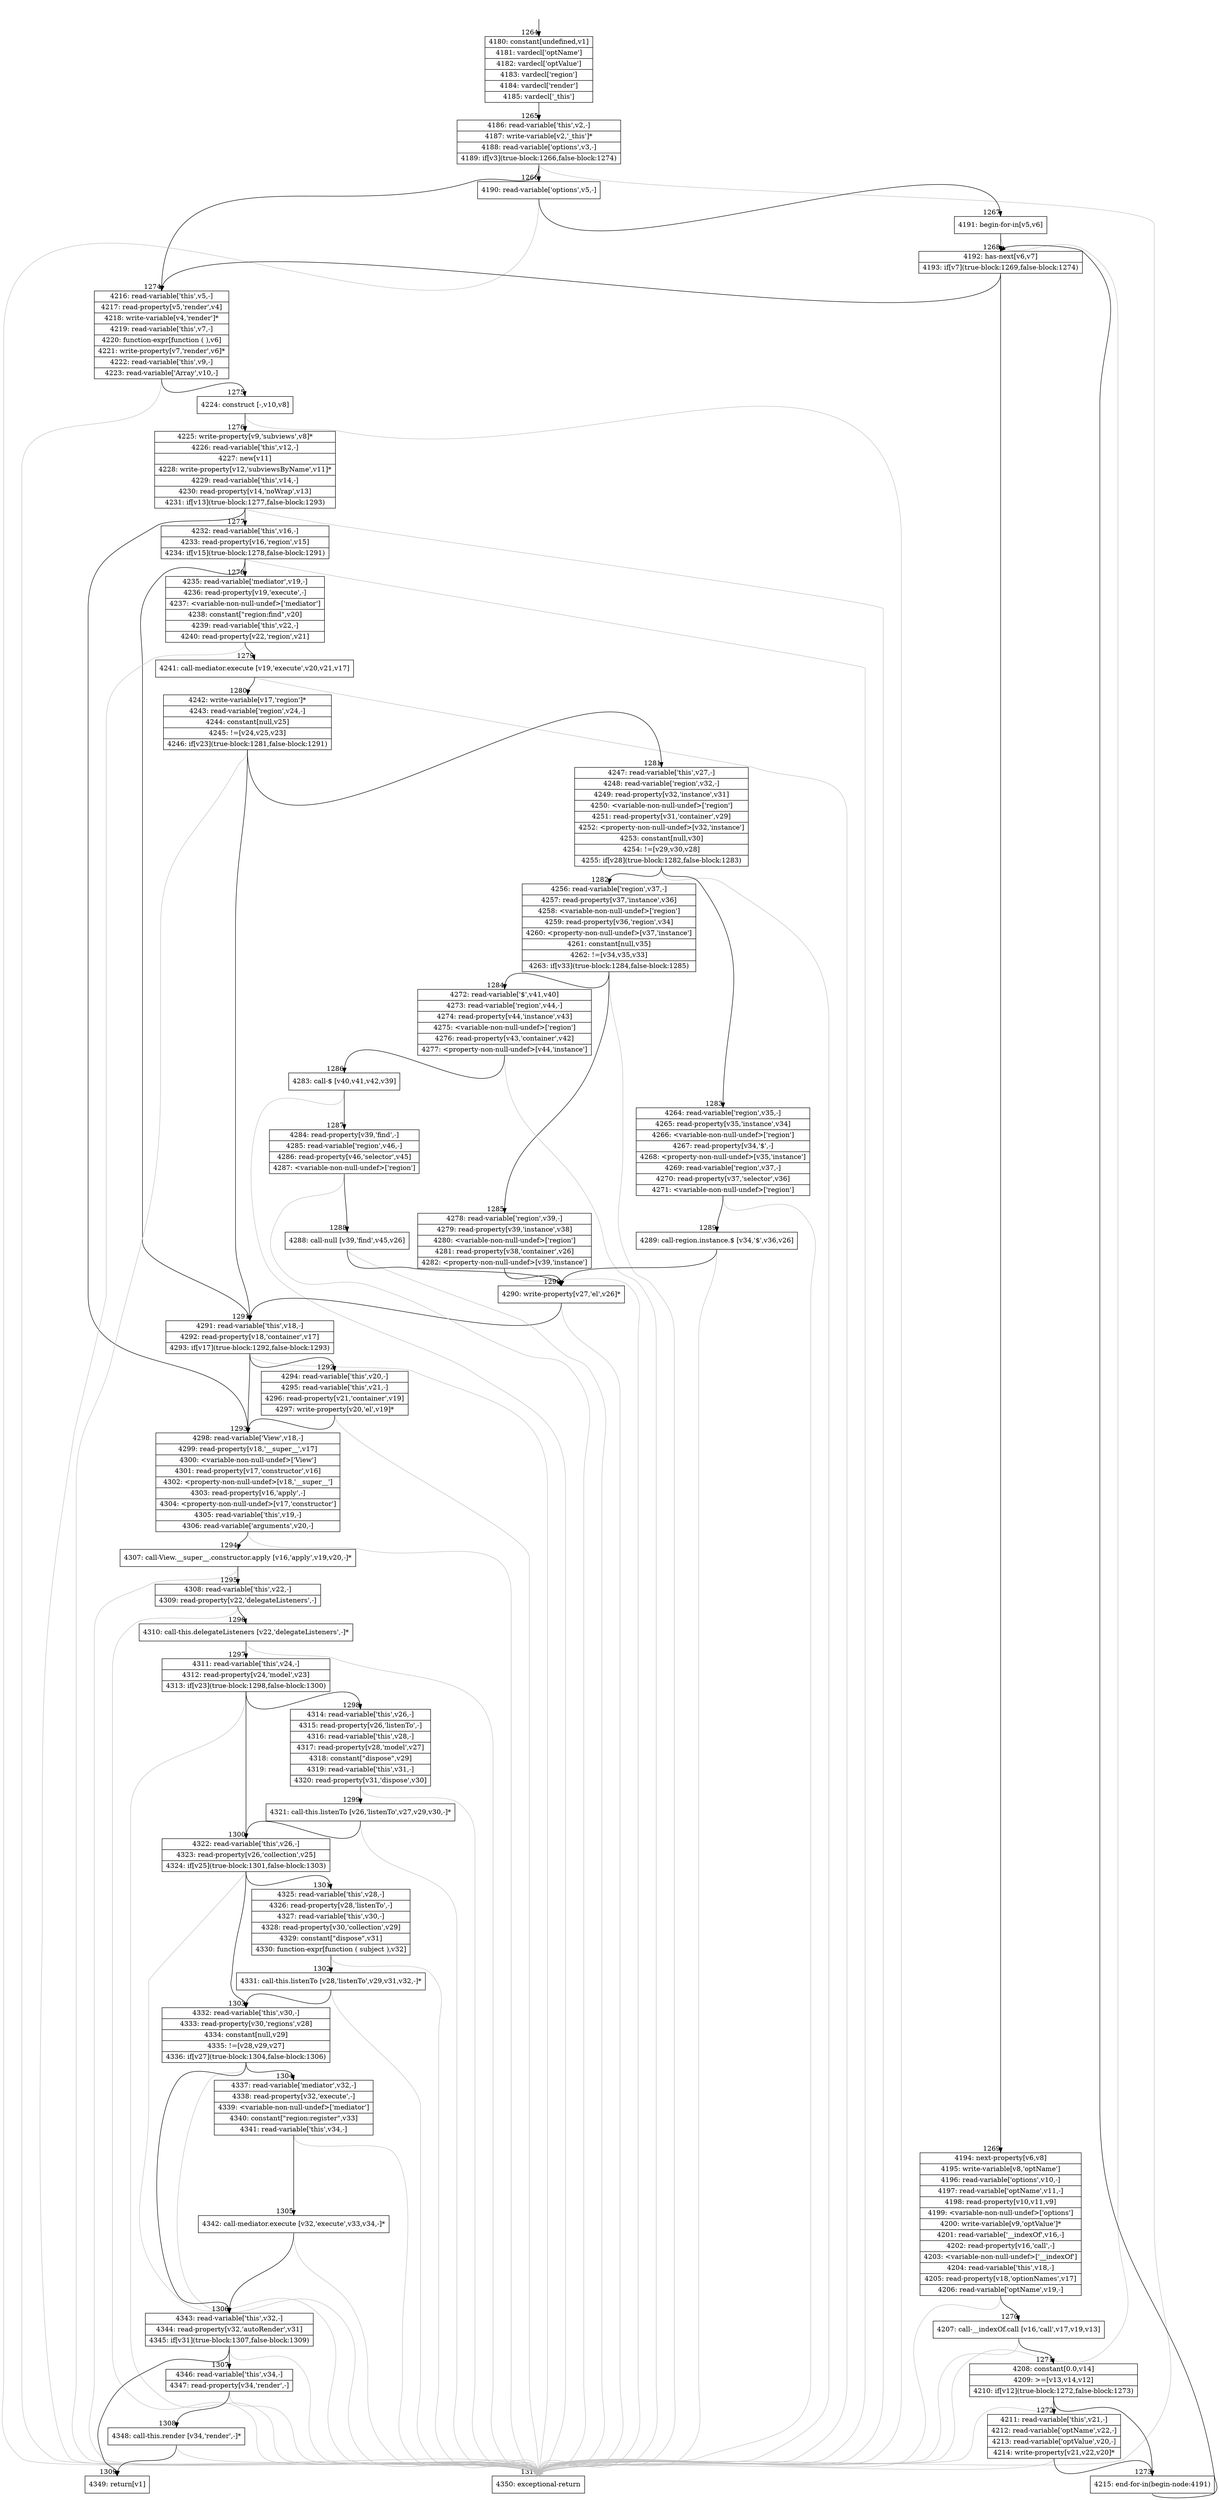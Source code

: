 digraph {
rankdir="TD"
BB_entry113[shape=none,label=""];
BB_entry113 -> BB1264 [tailport=s, headport=n, headlabel="    1264"]
BB1264 [shape=record label="{4180: constant[undefined,v1]|4181: vardecl['optName']|4182: vardecl['optValue']|4183: vardecl['region']|4184: vardecl['render']|4185: vardecl['_this']}" ] 
BB1264 -> BB1265 [tailport=s, headport=n, headlabel="      1265"]
BB1265 [shape=record label="{4186: read-variable['this',v2,-]|4187: write-variable[v2,'_this']*|4188: read-variable['options',v3,-]|4189: if[v3](true-block:1266,false-block:1274)}" ] 
BB1265 -> BB1266 [tailport=s, headport=n, headlabel="      1266"]
BB1265 -> BB1274 [tailport=s, headport=n, headlabel="      1274"]
BB1265 -> BB1310 [tailport=s, headport=n, color=gray, headlabel="      1310"]
BB1266 [shape=record label="{4190: read-variable['options',v5,-]}" ] 
BB1266 -> BB1267 [tailport=s, headport=n, headlabel="      1267"]
BB1266 -> BB1310 [tailport=s, headport=n, color=gray]
BB1267 [shape=record label="{4191: begin-for-in[v5,v6]}" ] 
BB1267 -> BB1268 [tailport=s, headport=n, headlabel="      1268"]
BB1267 -> BB1310 [tailport=s, headport=n, color=gray]
BB1268 [shape=record label="{4192: has-next[v6,v7]|4193: if[v7](true-block:1269,false-block:1274)}" ] 
BB1268 -> BB1269 [tailport=s, headport=n, headlabel="      1269"]
BB1268 -> BB1274 [tailport=s, headport=n]
BB1269 [shape=record label="{4194: next-property[v6,v8]|4195: write-variable[v8,'optName']|4196: read-variable['options',v10,-]|4197: read-variable['optName',v11,-]|4198: read-property[v10,v11,v9]|4199: \<variable-non-null-undef\>['options']|4200: write-variable[v9,'optValue']*|4201: read-variable['__indexOf',v16,-]|4202: read-property[v16,'call',-]|4203: \<variable-non-null-undef\>['__indexOf']|4204: read-variable['this',v18,-]|4205: read-property[v18,'optionNames',v17]|4206: read-variable['optName',v19,-]}" ] 
BB1269 -> BB1270 [tailport=s, headport=n, headlabel="      1270"]
BB1269 -> BB1310 [tailport=s, headport=n, color=gray]
BB1270 [shape=record label="{4207: call-__indexOf.call [v16,'call',v17,v19,v13]}" ] 
BB1270 -> BB1271 [tailport=s, headport=n, headlabel="      1271"]
BB1270 -> BB1310 [tailport=s, headport=n, color=gray]
BB1271 [shape=record label="{4208: constant[0.0,v14]|4209: \>=[v13,v14,v12]|4210: if[v12](true-block:1272,false-block:1273)}" ] 
BB1271 -> BB1272 [tailport=s, headport=n, headlabel="      1272"]
BB1271 -> BB1273 [tailport=s, headport=n, headlabel="      1273"]
BB1271 -> BB1310 [tailport=s, headport=n, color=gray]
BB1272 [shape=record label="{4211: read-variable['this',v21,-]|4212: read-variable['optName',v22,-]|4213: read-variable['optValue',v20,-]|4214: write-property[v21,v22,v20]*}" ] 
BB1272 -> BB1273 [tailport=s, headport=n]
BB1272 -> BB1310 [tailport=s, headport=n, color=gray]
BB1273 [shape=record label="{4215: end-for-in(begin-node:4191)}" ] 
BB1273 -> BB1268 [tailport=s, headport=n]
BB1274 [shape=record label="{4216: read-variable['this',v5,-]|4217: read-property[v5,'render',v4]|4218: write-variable[v4,'render']*|4219: read-variable['this',v7,-]|4220: function-expr[function ( ),v6]|4221: write-property[v7,'render',v6]*|4222: read-variable['this',v9,-]|4223: read-variable['Array',v10,-]}" ] 
BB1274 -> BB1275 [tailport=s, headport=n, headlabel="      1275"]
BB1274 -> BB1310 [tailport=s, headport=n, color=gray]
BB1275 [shape=record label="{4224: construct [-,v10,v8]}" ] 
BB1275 -> BB1276 [tailport=s, headport=n, headlabel="      1276"]
BB1275 -> BB1310 [tailport=s, headport=n, color=gray]
BB1276 [shape=record label="{4225: write-property[v9,'subviews',v8]*|4226: read-variable['this',v12,-]|4227: new[v11]|4228: write-property[v12,'subviewsByName',v11]*|4229: read-variable['this',v14,-]|4230: read-property[v14,'noWrap',v13]|4231: if[v13](true-block:1277,false-block:1293)}" ] 
BB1276 -> BB1277 [tailport=s, headport=n, headlabel="      1277"]
BB1276 -> BB1293 [tailport=s, headport=n, headlabel="      1293"]
BB1276 -> BB1310 [tailport=s, headport=n, color=gray]
BB1277 [shape=record label="{4232: read-variable['this',v16,-]|4233: read-property[v16,'region',v15]|4234: if[v15](true-block:1278,false-block:1291)}" ] 
BB1277 -> BB1278 [tailport=s, headport=n, headlabel="      1278"]
BB1277 -> BB1291 [tailport=s, headport=n, headlabel="      1291"]
BB1277 -> BB1310 [tailport=s, headport=n, color=gray]
BB1278 [shape=record label="{4235: read-variable['mediator',v19,-]|4236: read-property[v19,'execute',-]|4237: \<variable-non-null-undef\>['mediator']|4238: constant[\"region:find\",v20]|4239: read-variable['this',v22,-]|4240: read-property[v22,'region',v21]}" ] 
BB1278 -> BB1279 [tailport=s, headport=n, headlabel="      1279"]
BB1278 -> BB1310 [tailport=s, headport=n, color=gray]
BB1279 [shape=record label="{4241: call-mediator.execute [v19,'execute',v20,v21,v17]}" ] 
BB1279 -> BB1280 [tailport=s, headport=n, headlabel="      1280"]
BB1279 -> BB1310 [tailport=s, headport=n, color=gray]
BB1280 [shape=record label="{4242: write-variable[v17,'region']*|4243: read-variable['region',v24,-]|4244: constant[null,v25]|4245: !=[v24,v25,v23]|4246: if[v23](true-block:1281,false-block:1291)}" ] 
BB1280 -> BB1281 [tailport=s, headport=n, headlabel="      1281"]
BB1280 -> BB1291 [tailport=s, headport=n]
BB1280 -> BB1310 [tailport=s, headport=n, color=gray]
BB1281 [shape=record label="{4247: read-variable['this',v27,-]|4248: read-variable['region',v32,-]|4249: read-property[v32,'instance',v31]|4250: \<variable-non-null-undef\>['region']|4251: read-property[v31,'container',v29]|4252: \<property-non-null-undef\>[v32,'instance']|4253: constant[null,v30]|4254: !=[v29,v30,v28]|4255: if[v28](true-block:1282,false-block:1283)}" ] 
BB1281 -> BB1282 [tailport=s, headport=n, headlabel="      1282"]
BB1281 -> BB1283 [tailport=s, headport=n, headlabel="      1283"]
BB1281 -> BB1310 [tailport=s, headport=n, color=gray]
BB1282 [shape=record label="{4256: read-variable['region',v37,-]|4257: read-property[v37,'instance',v36]|4258: \<variable-non-null-undef\>['region']|4259: read-property[v36,'region',v34]|4260: \<property-non-null-undef\>[v37,'instance']|4261: constant[null,v35]|4262: !=[v34,v35,v33]|4263: if[v33](true-block:1284,false-block:1285)}" ] 
BB1282 -> BB1284 [tailport=s, headport=n, headlabel="      1284"]
BB1282 -> BB1285 [tailport=s, headport=n, headlabel="      1285"]
BB1282 -> BB1310 [tailport=s, headport=n, color=gray]
BB1283 [shape=record label="{4264: read-variable['region',v35,-]|4265: read-property[v35,'instance',v34]|4266: \<variable-non-null-undef\>['region']|4267: read-property[v34,'$',-]|4268: \<property-non-null-undef\>[v35,'instance']|4269: read-variable['region',v37,-]|4270: read-property[v37,'selector',v36]|4271: \<variable-non-null-undef\>['region']}" ] 
BB1283 -> BB1289 [tailport=s, headport=n, headlabel="      1289"]
BB1283 -> BB1310 [tailport=s, headport=n, color=gray]
BB1284 [shape=record label="{4272: read-variable['$',v41,v40]|4273: read-variable['region',v44,-]|4274: read-property[v44,'instance',v43]|4275: \<variable-non-null-undef\>['region']|4276: read-property[v43,'container',v42]|4277: \<property-non-null-undef\>[v44,'instance']}" ] 
BB1284 -> BB1286 [tailport=s, headport=n, headlabel="      1286"]
BB1284 -> BB1310 [tailport=s, headport=n, color=gray]
BB1285 [shape=record label="{4278: read-variable['region',v39,-]|4279: read-property[v39,'instance',v38]|4280: \<variable-non-null-undef\>['region']|4281: read-property[v38,'container',v26]|4282: \<property-non-null-undef\>[v39,'instance']}" ] 
BB1285 -> BB1290 [tailport=s, headport=n, headlabel="      1290"]
BB1285 -> BB1310 [tailport=s, headport=n, color=gray]
BB1286 [shape=record label="{4283: call-$ [v40,v41,v42,v39]}" ] 
BB1286 -> BB1287 [tailport=s, headport=n, headlabel="      1287"]
BB1286 -> BB1310 [tailport=s, headport=n, color=gray]
BB1287 [shape=record label="{4284: read-property[v39,'find',-]|4285: read-variable['region',v46,-]|4286: read-property[v46,'selector',v45]|4287: \<variable-non-null-undef\>['region']}" ] 
BB1287 -> BB1288 [tailport=s, headport=n, headlabel="      1288"]
BB1287 -> BB1310 [tailport=s, headport=n, color=gray]
BB1288 [shape=record label="{4288: call-null [v39,'find',v45,v26]}" ] 
BB1288 -> BB1290 [tailport=s, headport=n]
BB1288 -> BB1310 [tailport=s, headport=n, color=gray]
BB1289 [shape=record label="{4289: call-region.instance.$ [v34,'$',v36,v26]}" ] 
BB1289 -> BB1290 [tailport=s, headport=n]
BB1289 -> BB1310 [tailport=s, headport=n, color=gray]
BB1290 [shape=record label="{4290: write-property[v27,'el',v26]*}" ] 
BB1290 -> BB1291 [tailport=s, headport=n]
BB1290 -> BB1310 [tailport=s, headport=n, color=gray]
BB1291 [shape=record label="{4291: read-variable['this',v18,-]|4292: read-property[v18,'container',v17]|4293: if[v17](true-block:1292,false-block:1293)}" ] 
BB1291 -> BB1292 [tailport=s, headport=n, headlabel="      1292"]
BB1291 -> BB1293 [tailport=s, headport=n]
BB1291 -> BB1310 [tailport=s, headport=n, color=gray]
BB1292 [shape=record label="{4294: read-variable['this',v20,-]|4295: read-variable['this',v21,-]|4296: read-property[v21,'container',v19]|4297: write-property[v20,'el',v19]*}" ] 
BB1292 -> BB1293 [tailport=s, headport=n]
BB1292 -> BB1310 [tailport=s, headport=n, color=gray]
BB1293 [shape=record label="{4298: read-variable['View',v18,-]|4299: read-property[v18,'__super__',v17]|4300: \<variable-non-null-undef\>['View']|4301: read-property[v17,'constructor',v16]|4302: \<property-non-null-undef\>[v18,'__super__']|4303: read-property[v16,'apply',-]|4304: \<property-non-null-undef\>[v17,'constructor']|4305: read-variable['this',v19,-]|4306: read-variable['arguments',v20,-]}" ] 
BB1293 -> BB1294 [tailport=s, headport=n, headlabel="      1294"]
BB1293 -> BB1310 [tailport=s, headport=n, color=gray]
BB1294 [shape=record label="{4307: call-View.__super__.constructor.apply [v16,'apply',v19,v20,-]*}" ] 
BB1294 -> BB1295 [tailport=s, headport=n, headlabel="      1295"]
BB1294 -> BB1310 [tailport=s, headport=n, color=gray]
BB1295 [shape=record label="{4308: read-variable['this',v22,-]|4309: read-property[v22,'delegateListeners',-]}" ] 
BB1295 -> BB1296 [tailport=s, headport=n, headlabel="      1296"]
BB1295 -> BB1310 [tailport=s, headport=n, color=gray]
BB1296 [shape=record label="{4310: call-this.delegateListeners [v22,'delegateListeners',-]*}" ] 
BB1296 -> BB1297 [tailport=s, headport=n, headlabel="      1297"]
BB1296 -> BB1310 [tailport=s, headport=n, color=gray]
BB1297 [shape=record label="{4311: read-variable['this',v24,-]|4312: read-property[v24,'model',v23]|4313: if[v23](true-block:1298,false-block:1300)}" ] 
BB1297 -> BB1298 [tailport=s, headport=n, headlabel="      1298"]
BB1297 -> BB1300 [tailport=s, headport=n, headlabel="      1300"]
BB1297 -> BB1310 [tailport=s, headport=n, color=gray]
BB1298 [shape=record label="{4314: read-variable['this',v26,-]|4315: read-property[v26,'listenTo',-]|4316: read-variable['this',v28,-]|4317: read-property[v28,'model',v27]|4318: constant[\"dispose\",v29]|4319: read-variable['this',v31,-]|4320: read-property[v31,'dispose',v30]}" ] 
BB1298 -> BB1299 [tailport=s, headport=n, headlabel="      1299"]
BB1298 -> BB1310 [tailport=s, headport=n, color=gray]
BB1299 [shape=record label="{4321: call-this.listenTo [v26,'listenTo',v27,v29,v30,-]*}" ] 
BB1299 -> BB1300 [tailport=s, headport=n]
BB1299 -> BB1310 [tailport=s, headport=n, color=gray]
BB1300 [shape=record label="{4322: read-variable['this',v26,-]|4323: read-property[v26,'collection',v25]|4324: if[v25](true-block:1301,false-block:1303)}" ] 
BB1300 -> BB1301 [tailport=s, headport=n, headlabel="      1301"]
BB1300 -> BB1303 [tailport=s, headport=n, headlabel="      1303"]
BB1300 -> BB1310 [tailport=s, headport=n, color=gray]
BB1301 [shape=record label="{4325: read-variable['this',v28,-]|4326: read-property[v28,'listenTo',-]|4327: read-variable['this',v30,-]|4328: read-property[v30,'collection',v29]|4329: constant[\"dispose\",v31]|4330: function-expr[function ( subject ),v32]}" ] 
BB1301 -> BB1302 [tailport=s, headport=n, headlabel="      1302"]
BB1301 -> BB1310 [tailport=s, headport=n, color=gray]
BB1302 [shape=record label="{4331: call-this.listenTo [v28,'listenTo',v29,v31,v32,-]*}" ] 
BB1302 -> BB1303 [tailport=s, headport=n]
BB1302 -> BB1310 [tailport=s, headport=n, color=gray]
BB1303 [shape=record label="{4332: read-variable['this',v30,-]|4333: read-property[v30,'regions',v28]|4334: constant[null,v29]|4335: !=[v28,v29,v27]|4336: if[v27](true-block:1304,false-block:1306)}" ] 
BB1303 -> BB1304 [tailport=s, headport=n, headlabel="      1304"]
BB1303 -> BB1306 [tailport=s, headport=n, headlabel="      1306"]
BB1303 -> BB1310 [tailport=s, headport=n, color=gray]
BB1304 [shape=record label="{4337: read-variable['mediator',v32,-]|4338: read-property[v32,'execute',-]|4339: \<variable-non-null-undef\>['mediator']|4340: constant[\"region:register\",v33]|4341: read-variable['this',v34,-]}" ] 
BB1304 -> BB1305 [tailport=s, headport=n, headlabel="      1305"]
BB1304 -> BB1310 [tailport=s, headport=n, color=gray]
BB1305 [shape=record label="{4342: call-mediator.execute [v32,'execute',v33,v34,-]*}" ] 
BB1305 -> BB1306 [tailport=s, headport=n]
BB1305 -> BB1310 [tailport=s, headport=n, color=gray]
BB1306 [shape=record label="{4343: read-variable['this',v32,-]|4344: read-property[v32,'autoRender',v31]|4345: if[v31](true-block:1307,false-block:1309)}" ] 
BB1306 -> BB1307 [tailport=s, headport=n, headlabel="      1307"]
BB1306 -> BB1309 [tailport=s, headport=n, headlabel="      1309"]
BB1306 -> BB1310 [tailport=s, headport=n, color=gray]
BB1307 [shape=record label="{4346: read-variable['this',v34,-]|4347: read-property[v34,'render',-]}" ] 
BB1307 -> BB1308 [tailport=s, headport=n, headlabel="      1308"]
BB1307 -> BB1310 [tailport=s, headport=n, color=gray]
BB1308 [shape=record label="{4348: call-this.render [v34,'render',-]*}" ] 
BB1308 -> BB1309 [tailport=s, headport=n]
BB1308 -> BB1310 [tailport=s, headport=n, color=gray]
BB1309 [shape=record label="{4349: return[v1]}" ] 
BB1310 [shape=record label="{4350: exceptional-return}" ] 
//#$~ 1201
}
